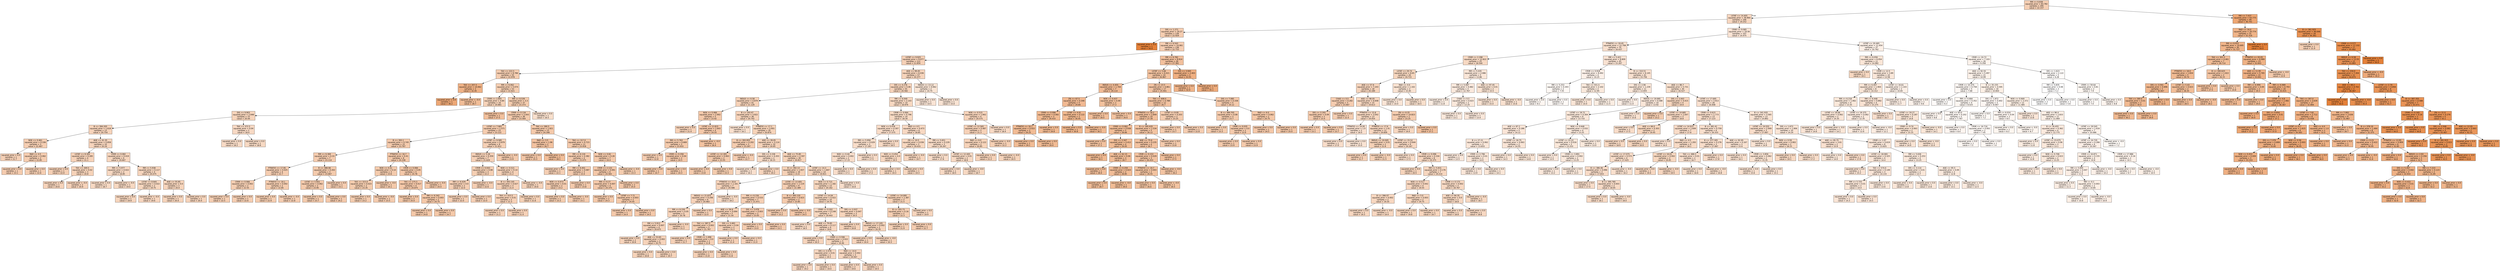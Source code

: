 digraph Tree {
node [shape=box, style="filled", color="black", fontname="helvetica"] ;
edge [fontname="helvetica"] ;
0 [label="RM <= 6.838\nsquared_error = 83.782\nsamples = 295\nvalue = 22.157", fillcolor="#f5cfb4"] ;
1 [label="LSTAT <= 14.405\nsquared_error = 36.964\nsamples = 246\nvalue = 19.252", fillcolor="#f7d7c0"] ;
0 -> 1 [labeldistance=2.5, labelangle=45, headlabel="True"] ;
2 [label="DIS <= 1.271\nsquared_error = 19.27\nsamples = 139\nvalue = 22.929", fillcolor="#f5cdb0"] ;
1 -> 2 ;
3 [label="squared_error = 0.0\nsamples = 1\nvalue = 50.0", fillcolor="#e58139"] ;
2 -> 3 ;
4 [label="RM <= 6.543\nsquared_error = 14.061\nsamples = 138\nvalue = 22.733", fillcolor="#f5cdb1"] ;
2 -> 4 ;
5 [label="LSTAT <= 9.925\nsquared_error = 9.077\nsamples = 112\nvalue = 21.654", fillcolor="#f5d0b6"] ;
4 -> 5 ;
6 [label="TAX <= 222.5\nsquared_error = 8.786\nsamples = 55\nvalue = 22.978", fillcolor="#f5cdb0"] ;
5 -> 6 ;
7 [label="TAX <= 207.5\nsquared_error = 14.062\nsamples = 2\nvalue = 32.45", fillcolor="#efb286"] ;
6 -> 7 ;
8 [label="squared_error = 0.0\nsamples = 1\nvalue = 36.2", fillcolor="#eda876"] ;
7 -> 8 ;
9 [label="squared_error = -0.0\nsamples = 1\nvalue = 28.7", fillcolor="#f1bd97"] ;
7 -> 9 ;
10 [label="RM <= 6.062\nsquared_error = 5.074\nsamples = 53\nvalue = 22.621", fillcolor="#f5ceb1"] ;
6 -> 10 ;
11 [label="CRIM <= 2.805\nsquared_error = 4.84\nsamples = 16\nvalue = 20.881", fillcolor="#f6d3b9"] ;
10 -> 11 ;
12 [label="DIS <= 9.903\nsquared_error = 2.048\nsamples = 15\nvalue = 20.44", fillcolor="#f6d4bb"] ;
11 -> 12 ;
13 [label="B <= 394.205\nsquared_error = 1.618\nsamples = 13\nvalue = 20.754", fillcolor="#f6d3ba"] ;
12 -> 13 ;
14 [label="NOX <= 0.461\nsquared_error = 0.336\nsamples = 3\nvalue = 22.467", fillcolor="#f5ceb2"] ;
13 -> 14 ;
15 [label="squared_error = 0.0\nsamples = 1\nvalue = 21.7", fillcolor="#f5d0b6"] ;
14 -> 15 ;
16 [label="RAD <= 4.5\nsquared_error = 0.062\nsamples = 2\nvalue = 22.85", fillcolor="#f5cdb0"] ;
14 -> 16 ;
17 [label="squared_error = 0.0\nsamples = 1\nvalue = 23.1", fillcolor="#f5ccaf"] ;
16 -> 17 ;
18 [label="squared_error = 0.0\nsamples = 1\nvalue = 22.6", fillcolor="#f5ceb2"] ;
16 -> 18 ;
19 [label="AGE <= 41.35\nsquared_error = 0.858\nsamples = 10\nvalue = 20.24", fillcolor="#f6d4bc"] ;
13 -> 19 ;
20 [label="LSTAT <= 8.305\nsquared_error = 0.285\nsamples = 4\nvalue = 21.1", fillcolor="#f6d2b8"] ;
19 -> 20 ;
21 [label="squared_error = 0.0\nsamples = 1\nvalue = 22.0", fillcolor="#f5cfb4"] ;
20 -> 21 ;
22 [label="TAX <= 269.5\nsquared_error = 0.02\nsamples = 3\nvalue = 20.8", fillcolor="#f6d3b9"] ;
20 -> 22 ;
23 [label="squared_error = 0.0\nsamples = 1\nvalue = 20.6", fillcolor="#f6d3ba"] ;
22 -> 23 ;
24 [label="squared_error = -0.0\nsamples = 2\nvalue = 20.9", fillcolor="#f6d2b9"] ;
22 -> 24 ;
25 [label="CRIM <= 0.082\nsquared_error = 0.419\nsamples = 6\nvalue = 19.667", fillcolor="#f7d6be"] ;
19 -> 25 ;
26 [label="RM <= 5.977\nsquared_error = 0.022\nsamples = 2\nvalue = 18.85", fillcolor="#f7d8c2"] ;
25 -> 26 ;
27 [label="squared_error = 0.0\nsamples = 1\nvalue = 18.7", fillcolor="#f7d9c3"] ;
26 -> 27 ;
28 [label="squared_error = -0.0\nsamples = 1\nvalue = 19.0", fillcolor="#f7d8c1"] ;
26 -> 28 ;
29 [label="RM <= 5.938\nsquared_error = 0.117\nsamples = 4\nvalue = 20.075", fillcolor="#f6d5bd"] ;
25 -> 29 ;
30 [label="LSTAT <= 8.845\nsquared_error = 0.022\nsamples = 2\nvalue = 19.75", fillcolor="#f6d6be"] ;
29 -> 30 ;
31 [label="squared_error = 0.0\nsamples = 1\nvalue = 19.9", fillcolor="#f6d5bd"] ;
30 -> 31 ;
32 [label="squared_error = -0.0\nsamples = 1\nvalue = 19.6", fillcolor="#f7d6bf"] ;
30 -> 32 ;
33 [label="AGE <= 55.85\nsquared_error = 0.0\nsamples = 2\nvalue = 20.4", fillcolor="#f6d4bb"] ;
29 -> 33 ;
34 [label="squared_error = 0.0\nsamples = 1\nvalue = 20.4", fillcolor="#f6d4bb"] ;
33 -> 34 ;
35 [label="squared_error = 0.0\nsamples = 1\nvalue = 20.4", fillcolor="#f6d4bb"] ;
33 -> 35 ;
36 [label="TAX <= 372.5\nsquared_error = 0.04\nsamples = 2\nvalue = 18.4", fillcolor="#f7d9c4"] ;
12 -> 36 ;
37 [label="squared_error = 0.0\nsamples = 1\nvalue = 18.2", fillcolor="#f7dac5"] ;
36 -> 37 ;
38 [label="squared_error = 0.0\nsamples = 1\nvalue = 18.6", fillcolor="#f7d9c3"] ;
36 -> 38 ;
39 [label="squared_error = 0.0\nsamples = 1\nvalue = 27.5", fillcolor="#f2c09c"] ;
11 -> 39 ;
40 [label="RM <= 6.539\nsquared_error = 3.3\nsamples = 37\nvalue = 23.373", fillcolor="#f4ccae"] ;
10 -> 40 ;
41 [label="CRIM <= 0.134\nsquared_error = 2.043\nsamples = 36\nvalue = 23.564", fillcolor="#f4cbad"] ;
40 -> 41 ;
42 [label="LSTAT <= 7.965\nsquared_error = 1.571\nsamples = 23\nvalue = 23.122", fillcolor="#f5ccaf"] ;
41 -> 42 ;
43 [label="B <= 393.1\nsquared_error = 0.745\nsamples = 15\nvalue = 23.767", fillcolor="#f4caac"] ;
42 -> 43 ;
44 [label="RM <= 6.369\nsquared_error = 0.33\nsamples = 7\nvalue = 23.114", fillcolor="#f5ccaf"] ;
43 -> 44 ;
45 [label="PTRATIO <= 17.95\nsquared_error = 0.025\nsamples = 4\nvalue = 22.7", fillcolor="#f5cdb1"] ;
44 -> 45 ;
46 [label="CRIM <= 0.066\nsquared_error = 0.002\nsamples = 2\nvalue = 22.55", fillcolor="#f5ceb2"] ;
45 -> 46 ;
47 [label="squared_error = 0.0\nsamples = 1\nvalue = 22.5", fillcolor="#f5ceb2"] ;
46 -> 47 ;
48 [label="squared_error = 0.0\nsamples = 1\nvalue = 22.6", fillcolor="#f5ceb2"] ;
46 -> 48 ;
49 [label="PTRATIO <= 19.1\nsquared_error = 0.002\nsamples = 2\nvalue = 22.85", fillcolor="#f5cdb0"] ;
45 -> 49 ;
50 [label="squared_error = 0.0\nsamples = 1\nvalue = 22.9", fillcolor="#f5cdb0"] ;
49 -> 50 ;
51 [label="squared_error = -0.0\nsamples = 1\nvalue = 22.8", fillcolor="#f5cdb1"] ;
49 -> 51 ;
52 [label="B <= 388.08\nsquared_error = 0.202\nsamples = 3\nvalue = 23.667", fillcolor="#f4cbad"] ;
44 -> 52 ;
53 [label="LSTAT <= 5.955\nsquared_error = 0.062\nsamples = 2\nvalue = 23.95", fillcolor="#f4caac"] ;
52 -> 53 ;
54 [label="squared_error = 0.0\nsamples = 1\nvalue = 23.7", fillcolor="#f4cbad"] ;
53 -> 54 ;
55 [label="squared_error = 0.0\nsamples = 1\nvalue = 24.2", fillcolor="#f4c9ab"] ;
53 -> 55 ;
56 [label="squared_error = 0.0\nsamples = 1\nvalue = 23.1", fillcolor="#f5ccaf"] ;
52 -> 56 ;
57 [label="PTRATIO <= 16.7\nsquared_error = 0.41\nsamples = 8\nvalue = 24.338", fillcolor="#f4c9aa"] ;
43 -> 57 ;
58 [label="NOX <= 0.41\nsquared_error = 0.14\nsamples = 3\nvalue = 23.6", fillcolor="#f4cbad"] ;
57 -> 58 ;
59 [label="TAX <= 315.0\nsquared_error = 0.023\nsamples = 2\nvalue = 23.35", fillcolor="#f4ccae"] ;
58 -> 59 ;
60 [label="squared_error = 0.0\nsamples = 1\nvalue = 23.2", fillcolor="#f4ccaf"] ;
59 -> 60 ;
61 [label="squared_error = -0.0\nsamples = 1\nvalue = 23.5", fillcolor="#f4cbae"] ;
59 -> 61 ;
62 [label="squared_error = -0.0\nsamples = 1\nvalue = 24.1", fillcolor="#f4caab"] ;
58 -> 62 ;
63 [label="CRIM <= 0.084\nsquared_error = 0.05\nsamples = 5\nvalue = 24.78", fillcolor="#f4c8a8"] ;
57 -> 63 ;
64 [label="TAX <= 275.5\nsquared_error = 0.017\nsamples = 4\nvalue = 24.875", fillcolor="#f4c7a8"] ;
63 -> 64 ;
65 [label="squared_error = 0.0\nsamples = 2\nvalue = 25.0", fillcolor="#f3c7a7"] ;
64 -> 65 ;
66 [label="RM <= 6.342\nsquared_error = 0.003\nsamples = 2\nvalue = 24.75", fillcolor="#f4c8a8"] ;
64 -> 66 ;
67 [label="squared_error = 0.0\nsamples = 1\nvalue = 24.8", fillcolor="#f4c8a8"] ;
66 -> 67 ;
68 [label="squared_error = 0.0\nsamples = 1\nvalue = 24.7", fillcolor="#f4c8a8"] ;
66 -> 68 ;
69 [label="squared_error = -0.0\nsamples = 1\nvalue = 24.4", fillcolor="#f4c9aa"] ;
63 -> 69 ;
70 [label="LSTAT <= 9.585\nsquared_error = 0.879\nsamples = 8\nvalue = 21.912", fillcolor="#f5d0b5"] ;
42 -> 70 ;
71 [label="INDUS <= 5.16\nsquared_error = 0.359\nsamples = 7\nvalue = 21.629", fillcolor="#f5d0b6"] ;
70 -> 71 ;
72 [label="CRIM <= 0.043\nsquared_error = 0.08\nsamples = 3\nvalue = 22.2", fillcolor="#f5cfb3"] ;
71 -> 72 ;
73 [label="RM <= 6.429\nsquared_error = 0.0\nsamples = 2\nvalue = 22.0", fillcolor="#f5cfb4"] ;
72 -> 73 ;
74 [label="squared_error = 0.0\nsamples = 1\nvalue = 22.0", fillcolor="#f5cfb4"] ;
73 -> 74 ;
75 [label="squared_error = 0.0\nsamples = 1\nvalue = 22.0", fillcolor="#f5cfb4"] ;
73 -> 75 ;
76 [label="squared_error = -0.0\nsamples = 1\nvalue = 22.6", fillcolor="#f5ceb2"] ;
72 -> 76 ;
77 [label="NOX <= 0.521\nsquared_error = 0.14\nsamples = 4\nvalue = 21.2", fillcolor="#f6d2b8"] ;
71 -> 77 ;
78 [label="B <= 393.145\nsquared_error = 0.027\nsamples = 3\nvalue = 21.4", fillcolor="#f6d1b7"] ;
77 -> 78 ;
79 [label="TAX <= 315.5\nsquared_error = 0.01\nsamples = 2\nvalue = 21.3", fillcolor="#f6d1b7"] ;
78 -> 79 ;
80 [label="squared_error = 0.0\nsamples = 1\nvalue = 21.2", fillcolor="#f6d2b8"] ;
79 -> 80 ;
81 [label="squared_error = 0.0\nsamples = 1\nvalue = 21.4", fillcolor="#f6d1b7"] ;
79 -> 81 ;
82 [label="squared_error = 0.0\nsamples = 1\nvalue = 21.6", fillcolor="#f5d1b6"] ;
78 -> 82 ;
83 [label="squared_error = -0.0\nsamples = 1\nvalue = 20.6", fillcolor="#f6d3ba"] ;
77 -> 83 ;
84 [label="squared_error = -0.0\nsamples = 1\nvalue = 23.9", fillcolor="#f4caac"] ;
70 -> 84 ;
85 [label="TAX <= 280.5\nsquared_error = 1.921\nsamples = 13\nvalue = 24.346", fillcolor="#f4c9aa"] ;
41 -> 85 ;
86 [label="RAD <= 3.5\nsquared_error = 1.96\nsamples = 2\nvalue = 26.7", fillcolor="#f2c2a0"] ;
85 -> 86 ;
87 [label="squared_error = 0.0\nsamples = 1\nvalue = 25.3", fillcolor="#f3c6a6"] ;
86 -> 87 ;
88 [label="squared_error = 0.0\nsamples = 1\nvalue = 28.1", fillcolor="#f2be99"] ;
86 -> 88 ;
89 [label="TAX <= 317.0\nsquared_error = 0.723\nsamples = 11\nvalue = 23.918", fillcolor="#f4caac"] ;
85 -> 89 ;
90 [label="RM <= 6.134\nsquared_error = 0.382\nsamples = 4\nvalue = 23.075", fillcolor="#f5ccaf"] ;
89 -> 90 ;
91 [label="squared_error = 0.0\nsamples = 1\nvalue = 22.1", fillcolor="#f5cfb4"] ;
90 -> 91 ;
92 [label="RM <= 6.401\nsquared_error = 0.087\nsamples = 3\nvalue = 23.4", fillcolor="#f4cbae"] ;
90 -> 92 ;
93 [label="NOX <= 0.473\nsquared_error = 0.01\nsamples = 2\nvalue = 23.2", fillcolor="#f4ccaf"] ;
92 -> 93 ;
94 [label="squared_error = 0.0\nsamples = 1\nvalue = 23.3", fillcolor="#f4ccae"] ;
93 -> 94 ;
95 [label="squared_error = -0.0\nsamples = 1\nvalue = 23.1", fillcolor="#f5ccaf"] ;
93 -> 95 ;
96 [label="squared_error = 0.0\nsamples = 1\nvalue = 23.8", fillcolor="#f4caac"] ;
92 -> 96 ;
97 [label="NOX <= 0.82\nsquared_error = 0.28\nsamples = 7\nvalue = 24.4", fillcolor="#f4c9aa"] ;
89 -> 97 ;
98 [label="CRIM <= 2.133\nsquared_error = 0.091\nsamples = 6\nvalue = 24.583", fillcolor="#f4c8a9"] ;
97 -> 98 ;
99 [label="RM <= 6.27\nsquared_error = 0.007\nsamples = 4\nvalue = 24.375", fillcolor="#f4c9aa"] ;
98 -> 99 ;
100 [label="squared_error = 0.0\nsamples = 2\nvalue = 24.3", fillcolor="#f4c9aa"] ;
99 -> 100 ;
101 [label="LSTAT <= 7.71\nsquared_error = 0.003\nsamples = 2\nvalue = 24.45", fillcolor="#f4c9a9"] ;
99 -> 101 ;
102 [label="squared_error = 0.0\nsamples = 1\nvalue = 24.4", fillcolor="#f4c9aa"] ;
101 -> 102 ;
103 [label="squared_error = 0.0\nsamples = 1\nvalue = 24.5", fillcolor="#f4c8a9"] ;
101 -> 103 ;
104 [label="squared_error = 0.0\nsamples = 2\nvalue = 25.0", fillcolor="#f3c7a7"] ;
98 -> 104 ;
105 [label="squared_error = -0.0\nsamples = 1\nvalue = 23.3", fillcolor="#f4ccae"] ;
97 -> 105 ;
106 [label="squared_error = 0.0\nsamples = 1\nvalue = 16.5", fillcolor="#f8dfcc"] ;
40 -> 106 ;
107 [label="AGE <= 99.45\nsquared_error = 6.036\nsamples = 57\nvalue = 20.377", fillcolor="#f6d4bb"] ;
5 -> 107 ;
108 [label="DIS <= 4.276\nsquared_error = 5.06\nsamples = 55\nvalue = 20.582", fillcolor="#f6d3ba"] ;
107 -> 108 ;
109 [label="INDUS <= 6.58\nsquared_error = 4.879\nsamples = 41\nvalue = 21.129", fillcolor="#f6d2b8"] ;
108 -> 109 ;
110 [label="NOX <= 0.466\nsquared_error = 2.902\nsamples = 5\nvalue = 23.92", fillcolor="#f4caac"] ;
109 -> 110 ;
111 [label="squared_error = 0.0\nsamples = 1\nvalue = 21.4", fillcolor="#f6d1b7"] ;
110 -> 111 ;
112 [label="LSTAT <= 12.815\nsquared_error = 1.643\nsamples = 4\nvalue = 24.55", fillcolor="#f4c8a9"] ;
110 -> 112 ;
113 [label="RM <= 5.763\nsquared_error = 0.669\nsamples = 3\nvalue = 23.933", fillcolor="#f4caac"] ;
112 -> 113 ;
114 [label="squared_error = 0.0\nsamples = 1\nvalue = 22.8", fillcolor="#f5cdb1"] ;
113 -> 114 ;
115 [label="CRIM <= 0.356\nsquared_error = 0.04\nsamples = 2\nvalue = 24.5", fillcolor="#f4c8a9"] ;
113 -> 115 ;
116 [label="squared_error = 0.0\nsamples = 1\nvalue = 24.7", fillcolor="#f4c8a8"] ;
115 -> 116 ;
117 [label="squared_error = 0.0\nsamples = 1\nvalue = 24.3", fillcolor="#f4c9aa"] ;
115 -> 117 ;
118 [label="squared_error = -0.0\nsamples = 1\nvalue = 26.4", fillcolor="#f3c3a1"] ;
112 -> 118 ;
119 [label="B <= 193.47\nsquared_error = 3.922\nsamples = 36\nvalue = 20.742", fillcolor="#f6d3ba"] ;
109 -> 119 ;
120 [label="squared_error = 0.0\nsamples = 1\nvalue = 16.1", fillcolor="#f9e0ce"] ;
119 -> 120 ;
121 [label="PTRATIO <= 17.1\nsquared_error = 3.401\nsamples = 35\nvalue = 20.874", fillcolor="#f6d3b9"] ;
119 -> 121 ;
122 [label="B <= 393.955\nsquared_error = 0.202\nsamples = 3\nvalue = 23.267", fillcolor="#f4ccaf"] ;
121 -> 122 ;
123 [label="LSTAT <= 12.305\nsquared_error = 0.063\nsamples = 2\nvalue = 23.55", fillcolor="#f4cbad"] ;
122 -> 123 ;
124 [label="squared_error = 0.0\nsamples = 1\nvalue = 23.8", fillcolor="#f4caac"] ;
123 -> 124 ;
125 [label="squared_error = 0.0\nsamples = 1\nvalue = 23.3", fillcolor="#f4ccae"] ;
123 -> 125 ;
126 [label="squared_error = -0.0\nsamples = 1\nvalue = 22.7", fillcolor="#f5cdb1"] ;
122 -> 126 ;
127 [label="AGE <= 39.05\nsquared_error = 3.114\nsamples = 32\nvalue = 20.65", fillcolor="#f6d3ba"] ;
121 -> 127 ;
128 [label="DIS <= 3.158\nsquared_error = 4.203\nsamples = 2\nvalue = 18.15", fillcolor="#f7dac5"] ;
127 -> 128 ;
129 [label="squared_error = 0.0\nsamples = 1\nvalue = 16.1", fillcolor="#f9e0ce"] ;
128 -> 129 ;
130 [label="squared_error = 0.0\nsamples = 1\nvalue = 20.2", fillcolor="#f6d4bc"] ;
128 -> 130 ;
131 [label="AGE <= 75.85\nsquared_error = 2.597\nsamples = 30\nvalue = 20.817", fillcolor="#f6d3b9"] ;
127 -> 131 ;
132 [label="B <= 392.13\nsquared_error = 1.937\nsamples = 16\nvalue = 21.6", fillcolor="#f5d1b6"] ;
131 -> 132 ;
133 [label="PTRATIO <= 20.6\nsquared_error = 1.161\nsamples = 7\nvalue = 20.586", fillcolor="#f6d3ba"] ;
132 -> 133 ;
134 [label="INDUS <= 21.875\nsquared_error = 0.248\nsamples = 6\nvalue = 20.983", fillcolor="#f6d2b9"] ;
133 -> 134 ;
135 [label="RM <= 6.226\nsquared_error = 0.05\nsamples = 5\nvalue = 20.78", fillcolor="#f6d3ba"] ;
134 -> 135 ;
136 [label="RM <= 5.913\nsquared_error = 0.007\nsamples = 4\nvalue = 20.675", fillcolor="#f6d3ba"] ;
135 -> 136 ;
137 [label="squared_error = 0.0\nsamples = 2\nvalue = 20.6", fillcolor="#f6d3ba"] ;
136 -> 137 ;
138 [label="AGE <= 53.65\nsquared_error = 0.002\nsamples = 2\nvalue = 20.75", fillcolor="#f6d3ba"] ;
136 -> 138 ;
139 [label="squared_error = 0.0\nsamples = 1\nvalue = 20.8", fillcolor="#f6d3b9"] ;
138 -> 139 ;
140 [label="squared_error = 0.0\nsamples = 1\nvalue = 20.7", fillcolor="#f6d3ba"] ;
138 -> 140 ;
141 [label="squared_error = -0.0\nsamples = 1\nvalue = 21.2", fillcolor="#f6d2b8"] ;
135 -> 141 ;
142 [label="squared_error = 0.0\nsamples = 1\nvalue = 22.0", fillcolor="#f5cfb4"] ;
134 -> 142 ;
143 [label="squared_error = -0.0\nsamples = 1\nvalue = 18.2", fillcolor="#f7dac5"] ;
133 -> 143 ;
144 [label="LSTAT <= 13.405\nsquared_error = 1.119\nsamples = 9\nvalue = 22.389", fillcolor="#f5ceb2"] ;
132 -> 144 ;
145 [label="RM <= 6.226\nsquared_error = 0.533\nsamples = 7\nvalue = 21.971", fillcolor="#f5cfb4"] ;
144 -> 145 ;
146 [label="AGE <= 56.6\nsquared_error = 0.094\nsamples = 5\nvalue = 21.54", fillcolor="#f5d1b6"] ;
145 -> 146 ;
147 [label="TAX <= 387.5\nsquared_error = 0.002\nsamples = 3\nvalue = 21.767", fillcolor="#f5d0b5"] ;
146 -> 147 ;
148 [label="squared_error = 0.0\nsamples = 1\nvalue = 21.7", fillcolor="#f5d0b6"] ;
147 -> 148 ;
149 [label="CRIM <= 1.496\nsquared_error = 0.0\nsamples = 2\nvalue = 21.8", fillcolor="#f5d0b5"] ;
147 -> 149 ;
150 [label="squared_error = 0.0\nsamples = 1\nvalue = 21.8", fillcolor="#f5d0b5"] ;
149 -> 150 ;
151 [label="squared_error = 0.0\nsamples = 1\nvalue = 21.8", fillcolor="#f5d0b5"] ;
149 -> 151 ;
152 [label="DIS <= 3.483\nsquared_error = 0.04\nsamples = 2\nvalue = 21.2", fillcolor="#f6d2b8"] ;
146 -> 152 ;
153 [label="squared_error = 0.0\nsamples = 1\nvalue = 21.4", fillcolor="#f6d1b7"] ;
152 -> 153 ;
154 [label="squared_error = 0.0\nsamples = 1\nvalue = 21.0", fillcolor="#f6d2b9"] ;
152 -> 154 ;
155 [label="DIS <= 3.478\nsquared_error = 0.003\nsamples = 2\nvalue = 23.05", fillcolor="#f5ccb0"] ;
145 -> 155 ;
156 [label="squared_error = 0.0\nsamples = 1\nvalue = 23.0", fillcolor="#f5cdb0"] ;
155 -> 156 ;
157 [label="squared_error = 0.0\nsamples = 1\nvalue = 23.1", fillcolor="#f5ccaf"] ;
155 -> 157 ;
158 [label="B <= 395.135\nsquared_error = 0.423\nsamples = 2\nvalue = 23.85", fillcolor="#f4caac"] ;
144 -> 158 ;
159 [label="squared_error = 0.0\nsamples = 1\nvalue = 23.2", fillcolor="#f4ccaf"] ;
158 -> 159 ;
160 [label="squared_error = -0.0\nsamples = 1\nvalue = 24.5", fillcolor="#f4c8a9"] ;
158 -> 160 ;
161 [label="LSTAT <= 14.3\nsquared_error = 1.847\nsamples = 14\nvalue = 19.921", fillcolor="#f6d5bd"] ;
131 -> 161 ;
162 [label="NOX <= 0.715\nsquared_error = 1.182\nsamples = 13\nvalue = 20.162", fillcolor="#f6d5bc"] ;
161 -> 162 ;
163 [label="LSTAT <= 14.04\nsquared_error = 0.422\nsamples = 10\nvalue = 19.76", fillcolor="#f6d6be"] ;
162 -> 163 ;
164 [label="CRIM <= 0.202\nsquared_error = 0.248\nsamples = 7\nvalue = 19.443", fillcolor="#f7d7bf"] ;
163 -> 164 ;
165 [label="squared_error = 0.0\nsamples = 1\nvalue = 18.5", fillcolor="#f7d9c4"] ;
164 -> 165 ;
166 [label="AGE <= 79.85\nsquared_error = 0.117\nsamples = 6\nvalue = 19.6", fillcolor="#f7d6bf"] ;
164 -> 166 ;
167 [label="squared_error = 0.0\nsamples = 1\nvalue = 20.3", fillcolor="#f6d4bc"] ;
166 -> 167 ;
168 [label="CRIM <= 0.596\nsquared_error = 0.022\nsamples = 5\nvalue = 19.46", fillcolor="#f7d7bf"] ;
166 -> 168 ;
169 [label="DIS <= 2.476\nsquared_error = 0.01\nsamples = 2\nvalue = 19.3", fillcolor="#f7d7c0"] ;
168 -> 169 ;
170 [label="squared_error = 0.0\nsamples = 1\nvalue = 19.2", fillcolor="#f7d7c1"] ;
169 -> 170 ;
171 [label="squared_error = 0.0\nsamples = 1\nvalue = 19.4", fillcolor="#f7d7c0"] ;
169 -> 171 ;
172 [label="RAD <= 14.0\nsquared_error = 0.002\nsamples = 3\nvalue = 19.567", fillcolor="#f7d6bf"] ;
168 -> 172 ;
173 [label="squared_error = 0.0\nsamples = 2\nvalue = 19.6", fillcolor="#f7d6bf"] ;
172 -> 173 ;
174 [label="squared_error = 0.0\nsamples = 1\nvalue = 19.5", fillcolor="#f7d6bf"] ;
172 -> 174 ;
175 [label="DIS <= 2.037\nsquared_error = 0.047\nsamples = 3\nvalue = 20.5", fillcolor="#f6d4bb"] ;
163 -> 175 ;
176 [label="squared_error = 0.0\nsamples = 1\nvalue = 20.8", fillcolor="#f6d3b9"] ;
175 -> 176 ;
177 [label="INDUS <= 17.105\nsquared_error = 0.002\nsamples = 2\nvalue = 20.35", fillcolor="#f6d4bb"] ;
175 -> 177 ;
178 [label="squared_error = 0.0\nsamples = 1\nvalue = 20.4", fillcolor="#f6d4bb"] ;
177 -> 178 ;
179 [label="squared_error = -0.0\nsamples = 1\nvalue = 20.3", fillcolor="#f6d4bc"] ;
177 -> 179 ;
180 [label="LSTAT <= 14.095\nsquared_error = 1.387\nsamples = 3\nvalue = 21.5", fillcolor="#f5d1b6"] ;
162 -> 180 ;
181 [label="B <= 355.73\nsquared_error = 0.16\nsamples = 2\nvalue = 22.3", fillcolor="#f5cfb3"] ;
180 -> 181 ;
182 [label="squared_error = 0.0\nsamples = 1\nvalue = 21.9", fillcolor="#f5d0b5"] ;
181 -> 182 ;
183 [label="squared_error = 0.0\nsamples = 1\nvalue = 22.7", fillcolor="#f5cdb1"] ;
181 -> 183 ;
184 [label="squared_error = 0.0\nsamples = 1\nvalue = 19.9", fillcolor="#f6d5bd"] ;
180 -> 184 ;
185 [label="squared_error = 0.0\nsamples = 1\nvalue = 16.8", fillcolor="#f8decb"] ;
161 -> 185 ;
186 [label="RM <= 6.049\nsquared_error = 2.143\nsamples = 14\nvalue = 18.979", fillcolor="#f7d8c1"] ;
108 -> 186 ;
187 [label="CRIM <= 0.064\nsquared_error = 0.796\nsamples = 10\nvalue = 18.34", fillcolor="#f7dac4"] ;
186 -> 187 ;
188 [label="NOX <= 0.478\nsquared_error = 0.307\nsamples = 4\nvalue = 17.575", fillcolor="#f8dcc8"] ;
187 -> 188 ;
189 [label="RM <= 5.956\nsquared_error = 0.029\nsamples = 3\nvalue = 17.267", fillcolor="#f8ddc9"] ;
188 -> 189 ;
190 [label="NOX <= 0.44\nsquared_error = 0.002\nsamples = 2\nvalue = 17.15", fillcolor="#f8ddca"] ;
189 -> 190 ;
191 [label="squared_error = 0.0\nsamples = 1\nvalue = 17.1", fillcolor="#f8ddca"] ;
190 -> 191 ;
192 [label="squared_error = 0.0\nsamples = 1\nvalue = 17.2", fillcolor="#f8ddc9"] ;
190 -> 192 ;
193 [label="squared_error = 0.0\nsamples = 1\nvalue = 17.5", fillcolor="#f8dcc8"] ;
189 -> 193 ;
194 [label="squared_error = 0.0\nsamples = 1\nvalue = 18.5", fillcolor="#f7d9c4"] ;
188 -> 194 ;
195 [label="RAD <= 4.5\nsquared_error = 0.473\nsamples = 6\nvalue = 18.85", fillcolor="#f7d8c2"] ;
187 -> 195 ;
196 [label="ZN <= 10.5\nsquared_error = 0.036\nsamples = 3\nvalue = 19.433", fillcolor="#f7d7bf"] ;
195 -> 196 ;
197 [label="NOX <= 0.454\nsquared_error = 0.0\nsamples = 2\nvalue = 19.3", fillcolor="#f7d7c0"] ;
196 -> 197 ;
198 [label="squared_error = 0.0\nsamples = 1\nvalue = 19.3", fillcolor="#f7d7c0"] ;
197 -> 198 ;
199 [label="squared_error = 0.0\nsamples = 1\nvalue = 19.3", fillcolor="#f7d7c0"] ;
197 -> 199 ;
200 [label="squared_error = -0.0\nsamples = 1\nvalue = 19.7", fillcolor="#f7d6be"] ;
196 -> 200 ;
201 [label="RM <= 5.651\nsquared_error = 0.229\nsamples = 3\nvalue = 18.267", fillcolor="#f7dac5"] ;
195 -> 201 ;
202 [label="squared_error = 0.0\nsamples = 1\nvalue = 17.6", fillcolor="#f8dcc8"] ;
201 -> 202 ;
203 [label="LSTAT <= 12.445\nsquared_error = 0.01\nsamples = 2\nvalue = 18.6", fillcolor="#f7d9c3"] ;
201 -> 203 ;
204 [label="squared_error = 0.0\nsamples = 1\nvalue = 18.5", fillcolor="#f7d9c4"] ;
203 -> 204 ;
205 [label="squared_error = -0.0\nsamples = 1\nvalue = 18.7", fillcolor="#f7d9c3"] ;
203 -> 205 ;
206 [label="NOX <= 0.515\nsquared_error = 1.942\nsamples = 4\nvalue = 20.575", fillcolor="#f6d3ba"] ;
186 -> 206 ;
207 [label="LSTAT <= 12.565\nsquared_error = 0.487\nsamples = 3\nvalue = 21.3", fillcolor="#f6d1b7"] ;
206 -> 207 ;
208 [label="RAD <= 6.0\nsquared_error = 0.122\nsamples = 2\nvalue = 20.85", fillcolor="#f6d3b9"] ;
207 -> 208 ;
209 [label="squared_error = 0.0\nsamples = 1\nvalue = 21.2", fillcolor="#f6d2b8"] ;
208 -> 209 ;
210 [label="squared_error = -0.0\nsamples = 1\nvalue = 20.5", fillcolor="#f6d4bb"] ;
208 -> 210 ;
211 [label="squared_error = -0.0\nsamples = 1\nvalue = 22.2", fillcolor="#f5cfb3"] ;
207 -> 211 ;
212 [label="squared_error = 0.0\nsamples = 1\nvalue = 18.4", fillcolor="#f7d9c4"] ;
206 -> 212 ;
213 [label="INDUS <= 13.12\nsquared_error = 0.062\nsamples = 2\nvalue = 14.75", fillcolor="#f9e4d4"] ;
107 -> 213 ;
214 [label="squared_error = 0.0\nsamples = 1\nvalue = 14.5", fillcolor="#fae4d5"] ;
213 -> 214 ;
215 [label="squared_error = 0.0\nsamples = 1\nvalue = 15.0", fillcolor="#f9e3d3"] ;
213 -> 215 ;
216 [label="RM <= 6.782\nsquared_error = 8.914\nsamples = 26\nvalue = 27.381", fillcolor="#f2c09d"] ;
4 -> 216 ;
217 [label="LSTAT <= 5.66\nsquared_error = 6.021\nsamples = 24\nvalue = 26.867", fillcolor="#f2c29f"] ;
216 -> 217 ;
218 [label="INDUS <= 4.455\nsquared_error = 1.704\nsamples = 7\nvalue = 29.114", fillcolor="#f1bb95"] ;
217 -> 218 ;
219 [label="ZN <= 67.5\nsquared_error = 0.346\nsamples = 5\nvalue = 29.84", fillcolor="#f1b992"] ;
218 -> 219 ;
220 [label="CRIM <= 0.096\nsquared_error = 0.082\nsamples = 3\nvalue = 29.433", fillcolor="#f1bb93"] ;
219 -> 220 ;
221 [label="PTRATIO <= 16.1\nsquared_error = 0.022\nsamples = 2\nvalue = 29.25", fillcolor="#f1bb94"] ;
220 -> 221 ;
222 [label="squared_error = 0.0\nsamples = 1\nvalue = 29.1", fillcolor="#f1bc95"] ;
221 -> 222 ;
223 [label="squared_error = 0.0\nsamples = 1\nvalue = 29.4", fillcolor="#f1bb94"] ;
221 -> 223 ;
224 [label="squared_error = 0.0\nsamples = 1\nvalue = 29.8", fillcolor="#f1ba92"] ;
220 -> 224 ;
225 [label="LSTAT <= 4.41\nsquared_error = 0.122\nsamples = 2\nvalue = 30.45", fillcolor="#f0b88f"] ;
219 -> 225 ;
226 [label="squared_error = 0.0\nsamples = 1\nvalue = 30.8", fillcolor="#f0b78d"] ;
225 -> 226 ;
227 [label="squared_error = -0.0\nsamples = 1\nvalue = 30.1", fillcolor="#f0b991"] ;
225 -> 227 ;
228 [label="NOX <= 0.437\nsquared_error = 0.49\nsamples = 2\nvalue = 27.3", fillcolor="#f2c19d"] ;
218 -> 228 ;
229 [label="squared_error = 0.0\nsamples = 1\nvalue = 28.0", fillcolor="#f2bf9a"] ;
228 -> 229 ;
230 [label="squared_error = 0.0\nsamples = 1\nvalue = 26.6", fillcolor="#f3c3a0"] ;
228 -> 230 ;
231 [label="ZN <= 23.5\nsquared_error = 4.861\nsamples = 17\nvalue = 25.941", fillcolor="#f3c4a3"] ;
217 -> 231 ;
232 [label="TAX <= 408.0\nsquared_error = 4.788\nsamples = 12\nvalue = 26.7", fillcolor="#f2c2a0"] ;
231 -> 232 ;
233 [label="PTRATIO <= 18.2\nsquared_error = 2.849\nsamples = 10\nvalue = 27.39", fillcolor="#f2c09c"] ;
232 -> 233 ;
234 [label="CRIM <= 0.062\nsquared_error = 0.938\nsamples = 5\nvalue = 28.66", fillcolor="#f1bd97"] ;
233 -> 234 ;
235 [label="squared_error = 0.0\nsamples = 1\nvalue = 27.1", fillcolor="#f2c19e"] ;
234 -> 235 ;
236 [label="DIS <= 3.347\nsquared_error = 0.412\nsamples = 4\nvalue = 29.05", fillcolor="#f1bc95"] ;
234 -> 236 ;
237 [label="squared_error = 0.0\nsamples = 1\nvalue = 30.1", fillcolor="#f0b991"] ;
236 -> 237 ;
238 [label="AGE <= 62.15\nsquared_error = 0.06\nsamples = 3\nvalue = 28.7", fillcolor="#f1bd97"] ;
236 -> 238 ;
239 [label="squared_error = 0.0\nsamples = 1\nvalue = 28.4", fillcolor="#f1bd98"] ;
238 -> 239 ;
240 [label="CRIM <= 0.259\nsquared_error = 0.023\nsamples = 2\nvalue = 28.85", fillcolor="#f1bc96"] ;
238 -> 240 ;
241 [label="squared_error = 0.0\nsamples = 1\nvalue = 28.7", fillcolor="#f1bd97"] ;
240 -> 241 ;
242 [label="squared_error = -0.0\nsamples = 1\nvalue = 29.0", fillcolor="#f1bc95"] ;
240 -> 242 ;
243 [label="B <= 395.635\nsquared_error = 1.534\nsamples = 5\nvalue = 26.12", fillcolor="#f3c4a2"] ;
233 -> 243 ;
244 [label="AGE <= 75.6\nsquared_error = 0.235\nsamples = 4\nvalue = 26.7", fillcolor="#f2c2a0"] ;
243 -> 244 ;
245 [label="CRIM <= 0.153\nsquared_error = 0.029\nsamples = 3\nvalue = 26.433", fillcolor="#f3c3a1"] ;
244 -> 245 ;
246 [label="PTRATIO <= 19.7\nsquared_error = 0.003\nsamples = 2\nvalue = 26.55", fillcolor="#f3c3a0"] ;
245 -> 246 ;
247 [label="squared_error = 0.0\nsamples = 1\nvalue = 26.6", fillcolor="#f3c3a0"] ;
246 -> 247 ;
248 [label="squared_error = -0.0\nsamples = 1\nvalue = 26.5", fillcolor="#f3c3a0"] ;
246 -> 248 ;
249 [label="squared_error = -0.0\nsamples = 1\nvalue = 26.2", fillcolor="#f3c4a2"] ;
245 -> 249 ;
250 [label="squared_error = 0.0\nsamples = 1\nvalue = 27.5", fillcolor="#f2c09c"] ;
244 -> 250 ;
251 [label="squared_error = 0.0\nsamples = 1\nvalue = 23.8", fillcolor="#f4caac"] ;
243 -> 251 ;
252 [label="LSTAT <= 8.95\nsquared_error = 0.203\nsamples = 2\nvalue = 23.25", fillcolor="#f4ccaf"] ;
232 -> 252 ;
253 [label="squared_error = 0.0\nsamples = 1\nvalue = 23.7", fillcolor="#f4cbad"] ;
252 -> 253 ;
254 [label="squared_error = 0.0\nsamples = 1\nvalue = 22.8", fillcolor="#f5cdb1"] ;
252 -> 254 ;
255 [label="DIS <= 7.085\nsquared_error = 0.338\nsamples = 5\nvalue = 24.12", fillcolor="#f4c9ab"] ;
231 -> 255 ;
256 [label="B <= 389.705\nsquared_error = 0.08\nsamples = 3\nvalue = 23.7", fillcolor="#f4cbad"] ;
255 -> 256 ;
257 [label="squared_error = 0.0\nsamples = 1\nvalue = 23.3", fillcolor="#f4ccae"] ;
256 -> 257 ;
258 [label="CRIM <= 0.035\nsquared_error = 0.0\nsamples = 2\nvalue = 23.9", fillcolor="#f4caac"] ;
256 -> 258 ;
259 [label="squared_error = 0.0\nsamples = 1\nvalue = 23.9", fillcolor="#f4caac"] ;
258 -> 259 ;
260 [label="squared_error = 0.0\nsamples = 1\nvalue = 23.9", fillcolor="#f4caac"] ;
258 -> 260 ;
261 [label="RAD <= 6.0\nsquared_error = 0.062\nsamples = 2\nvalue = 24.75", fillcolor="#f4c8a8"] ;
255 -> 261 ;
262 [label="squared_error = 0.0\nsamples = 1\nvalue = 24.5", fillcolor="#f4c8a9"] ;
261 -> 262 ;
263 [label="squared_error = 0.0\nsamples = 1\nvalue = 25.0", fillcolor="#f3c7a7"] ;
261 -> 263 ;
264 [label="DIS <= 3.945\nsquared_error = 2.403\nsamples = 2\nvalue = 33.55", fillcolor="#efaf81"] ;
216 -> 264 ;
265 [label="squared_error = 0.0\nsamples = 1\nvalue = 32.0", fillcolor="#efb388"] ;
264 -> 265 ;
266 [label="squared_error = 0.0\nsamples = 1\nvalue = 35.1", fillcolor="#eeab7b"] ;
264 -> 266 ;
267 [label="CRIM <= 9.085\nsquared_error = 19.56\nsamples = 107\nvalue = 14.475", fillcolor="#fae4d5"] ;
1 -> 267 ;
268 [label="PTRATIO <= 19.45\nsquared_error = 12.708\nsamples = 70\nvalue = 16.437", fillcolor="#f8dfcd"] ;
267 -> 268 ;
269 [label="CRIM <= 2.298\nsquared_error = 12.822\nsamples = 25\nvalue = 18.544", fillcolor="#f7d9c3"] ;
268 -> 269 ;
270 [label="LSTAT <= 29.74\nsquared_error = 8.65\nsamples = 20\nvalue = 19.715", fillcolor="#f6d6be"] ;
269 -> 270 ;
271 [label="AGE <= 57.9\nsquared_error = 7.243\nsamples = 18\nvalue = 20.189", fillcolor="#f6d4bc"] ;
270 -> 271 ;
272 [label="CHAS <= 0.5\nsquared_error = 0.282\nsamples = 3\nvalue = 23.067", fillcolor="#f5ccb0"] ;
271 -> 272 ;
273 [label="DIS <= 3.193\nsquared_error = 0.09\nsamples = 2\nvalue = 23.4", fillcolor="#f4cbae"] ;
272 -> 273 ;
274 [label="squared_error = 0.0\nsamples = 1\nvalue = 23.1", fillcolor="#f5ccaf"] ;
273 -> 274 ;
275 [label="squared_error = 0.0\nsamples = 1\nvalue = 23.7", fillcolor="#f4cbad"] ;
273 -> 275 ;
276 [label="squared_error = 0.0\nsamples = 1\nvalue = 22.4", fillcolor="#f5ceb2"] ;
272 -> 276 ;
277 [label="AGE <= 96.05\nsquared_error = 6.648\nsamples = 15\nvalue = 19.613", fillcolor="#f7d6bf"] ;
271 -> 277 ;
278 [label="PTRATIO <= 15.8\nsquared_error = 3.042\nsamples = 13\nvalue = 19.054", fillcolor="#f7d8c1"] ;
277 -> 278 ;
279 [label="PTRATIO <= 14.95\nsquared_error = 1.0\nsamples = 2\nvalue = 16.0", fillcolor="#f9e0cf"] ;
278 -> 279 ;
280 [label="squared_error = 0.0\nsamples = 1\nvalue = 17.0", fillcolor="#f8ddca"] ;
279 -> 280 ;
281 [label="squared_error = 0.0\nsamples = 1\nvalue = 15.0", fillcolor="#f9e3d3"] ;
279 -> 281 ;
282 [label="PTRATIO <= 17.6\nsquared_error = 1.41\nsamples = 11\nvalue = 19.609", fillcolor="#f7d6bf"] ;
278 -> 282 ;
283 [label="INDUS <= 10.045\nsquared_error = 0.01\nsamples = 2\nvalue = 21.6", fillcolor="#f5d1b6"] ;
282 -> 283 ;
284 [label="squared_error = 0.0\nsamples = 1\nvalue = 21.7", fillcolor="#f5d0b6"] ;
283 -> 284 ;
285 [label="squared_error = -0.0\nsamples = 1\nvalue = 21.5", fillcolor="#f5d1b6"] ;
283 -> 285 ;
286 [label="LSTAT <= 15.52\nsquared_error = 0.644\nsamples = 9\nvalue = 19.167", fillcolor="#f7d7c1"] ;
282 -> 286 ;
287 [label="squared_error = 0.0\nsamples = 1\nvalue = 17.5", fillcolor="#f8dcc8"] ;
286 -> 287 ;
288 [label="CRIM <= 0.096\nsquared_error = 0.334\nsamples = 8\nvalue = 19.375", fillcolor="#f7d7c0"] ;
286 -> 288 ;
289 [label="squared_error = 0.0\nsamples = 1\nvalue = 20.5", fillcolor="#f6d4bb"] ;
288 -> 289 ;
290 [label="RM <= 5.831\nsquared_error = 0.176\nsamples = 7\nvalue = 19.214", fillcolor="#f7d7c0"] ;
288 -> 290 ;
291 [label="NOX <= 0.517\nsquared_error = 0.042\nsamples = 4\nvalue = 19.55", fillcolor="#f7d6bf"] ;
290 -> 291 ;
292 [label="B <= 396.07\nsquared_error = 0.002\nsamples = 2\nvalue = 19.35", fillcolor="#f7d7c0"] ;
291 -> 292 ;
293 [label="squared_error = 0.0\nsamples = 1\nvalue = 19.3", fillcolor="#f7d7c0"] ;
292 -> 293 ;
294 [label="squared_error = -0.0\nsamples = 1\nvalue = 19.4", fillcolor="#f7d7c0"] ;
292 -> 294 ;
295 [label="RAD <= 5.0\nsquared_error = 0.003\nsamples = 2\nvalue = 19.75", fillcolor="#f6d6be"] ;
291 -> 295 ;
296 [label="squared_error = 0.0\nsamples = 1\nvalue = 19.8", fillcolor="#f6d6be"] ;
295 -> 296 ;
297 [label="squared_error = 0.0\nsamples = 1\nvalue = 19.7", fillcolor="#f7d6be"] ;
295 -> 297 ;
298 [label="CRIM <= 0.173\nsquared_error = 0.002\nsamples = 3\nvalue = 18.767", fillcolor="#f7d8c2"] ;
290 -> 298 ;
299 [label="AGE <= 94.35\nsquared_error = 0.0\nsamples = 2\nvalue = 18.8", fillcolor="#f7d8c2"] ;
298 -> 299 ;
300 [label="squared_error = 0.0\nsamples = 1\nvalue = 18.8", fillcolor="#f7d8c2"] ;
299 -> 300 ;
301 [label="squared_error = 0.0\nsamples = 1\nvalue = 18.8", fillcolor="#f7d8c2"] ;
299 -> 301 ;
302 [label="squared_error = -0.0\nsamples = 1\nvalue = 18.7", fillcolor="#f7d9c3"] ;
298 -> 302 ;
303 [label="ZN <= 6.25\nsquared_error = 14.823\nsamples = 2\nvalue = 23.25", fillcolor="#f4ccaf"] ;
277 -> 303 ;
304 [label="squared_error = 0.0\nsamples = 1\nvalue = 19.4", fillcolor="#f7d7c0"] ;
303 -> 304 ;
305 [label="squared_error = 0.0\nsamples = 1\nvalue = 27.1", fillcolor="#f2c19e"] ;
303 -> 305 ;
306 [label="RAD <= 4.0\nsquared_error = 1.102\nsamples = 2\nvalue = 15.45", fillcolor="#f9e2d1"] ;
270 -> 306 ;
307 [label="squared_error = 0.0\nsamples = 1\nvalue = 14.4", fillcolor="#fae5d6"] ;
306 -> 307 ;
308 [label="squared_error = 0.0\nsamples = 1\nvalue = 16.5", fillcolor="#f8dfcc"] ;
306 -> 308 ;
309 [label="RM <= 5.435\nsquared_error = 2.086\nsamples = 5\nvalue = 13.86", fillcolor="#fae6d8"] ;
269 -> 309 ;
310 [label="RM <= 5.087\nsquared_error = 0.482\nsamples = 3\nvalue = 12.767", fillcolor="#fbe9dd"] ;
309 -> 310 ;
311 [label="squared_error = 0.0\nsamples = 1\nvalue = 11.8", fillcolor="#fbece1"] ;
310 -> 311 ;
312 [label="CHAS <= 0.5\nsquared_error = 0.023\nsamples = 2\nvalue = 13.25", fillcolor="#fae8db"] ;
310 -> 312 ;
313 [label="squared_error = 0.0\nsamples = 1\nvalue = 13.1", fillcolor="#fae8db"] ;
312 -> 313 ;
314 [label="squared_error = 0.0\nsamples = 1\nvalue = 13.4", fillcolor="#fae7da"] ;
312 -> 314 ;
315 [label="AGE <= 97.45\nsquared_error = 0.01\nsamples = 2\nvalue = 15.5", fillcolor="#f9e2d1"] ;
309 -> 315 ;
316 [label="squared_error = 0.0\nsamples = 1\nvalue = 15.4", fillcolor="#f9e2d1"] ;
315 -> 316 ;
317 [label="squared_error = -0.0\nsamples = 1\nvalue = 15.6", fillcolor="#f9e1d0"] ;
315 -> 317 ;
318 [label="RM <= 5.421\nsquared_error = 8.809\nsamples = 45\nvalue = 15.267", fillcolor="#f9e2d2"] ;
268 -> 318 ;
319 [label="CRIM <= 0.918\nsquared_error = 8.492\nsamples = 4\nvalue = 10.25", fillcolor="#fcf0e8"] ;
318 -> 319 ;
320 [label="RM <= 5.253\nsquared_error = 0.303\nsamples = 2\nvalue = 7.55", fillcolor="#fef8f4"] ;
319 -> 320 ;
321 [label="squared_error = 0.0\nsamples = 1\nvalue = 8.1", fillcolor="#fdf6f1"] ;
320 -> 321 ;
322 [label="squared_error = 0.0\nsamples = 1\nvalue = 7.0", fillcolor="#fef9f6"] ;
320 -> 322 ;
323 [label="TAX <= 551.5\nsquared_error = 2.102\nsamples = 2\nvalue = 12.95", fillcolor="#fae9dc"] ;
319 -> 323 ;
324 [label="squared_error = 0.0\nsamples = 1\nvalue = 14.4", fillcolor="#fae5d6"] ;
323 -> 324 ;
325 [label="squared_error = 0.0\nsamples = 1\nvalue = 11.5", fillcolor="#fbede2"] ;
323 -> 325 ;
326 [label="B <= 310.51\nsquared_error = 6.145\nsamples = 41\nvalue = 15.756", fillcolor="#f9e1d0"] ;
318 -> 326 ;
327 [label="DIS <= 2.06\nsquared_error = 1.239\nsamples = 11\nvalue = 13.655", fillcolor="#fae7d9"] ;
326 -> 327 ;
328 [label="squared_error = 0.0\nsamples = 1\nvalue = 11.0", fillcolor="#fceee5"] ;
327 -> 328 ;
329 [label="INDUS <= 19.995\nsquared_error = 0.588\nsamples = 10\nvalue = 13.92", fillcolor="#fae6d8"] ;
327 -> 329 ;
330 [label="LSTAT <= 18.72\nsquared_error = 0.304\nsamples = 9\nvalue = 13.733", fillcolor="#fae7d9"] ;
329 -> 330 ;
331 [label="AGE <= 87.2\nsquared_error = 0.186\nsamples = 5\nvalue = 14.12", fillcolor="#fae5d7"] ;
330 -> 331 ;
332 [label="B <= 27.21\nsquared_error = 0.062\nsamples = 3\nvalue = 13.833", fillcolor="#fae6d8"] ;
331 -> 332 ;
333 [label="squared_error = 0.0\nsamples = 1\nvalue = 13.5", fillcolor="#fae7da"] ;
332 -> 333 ;
334 [label="CRIM <= 2.796\nsquared_error = 0.01\nsamples = 2\nvalue = 14.0", fillcolor="#fae6d7"] ;
332 -> 334 ;
335 [label="squared_error = 0.0\nsamples = 1\nvalue = 13.9", fillcolor="#fae6d8"] ;
334 -> 335 ;
336 [label="squared_error = 0.0\nsamples = 1\nvalue = 14.1", fillcolor="#fae6d7"] ;
334 -> 336 ;
337 [label="LSTAT <= 16.75\nsquared_error = 0.063\nsamples = 2\nvalue = 14.55", fillcolor="#f9e4d5"] ;
331 -> 337 ;
338 [label="squared_error = 0.0\nsamples = 1\nvalue = 14.3", fillcolor="#fae5d6"] ;
337 -> 338 ;
339 [label="squared_error = 0.0\nsamples = 1\nvalue = 14.8", fillcolor="#f9e4d4"] ;
337 -> 339 ;
340 [label="NOX <= 0.648\nsquared_error = 0.032\nsamples = 4\nvalue = 13.25", fillcolor="#fae8db"] ;
330 -> 340 ;
341 [label="LSTAT <= 22.22\nsquared_error = 0.016\nsamples = 3\nvalue = 13.333", fillcolor="#fae8da"] ;
340 -> 341 ;
342 [label="squared_error = 0.0\nsamples = 1\nvalue = 13.5", fillcolor="#fae7da"] ;
341 -> 342 ;
343 [label="CRIM <= 3.891\nsquared_error = 0.002\nsamples = 2\nvalue = 13.25", fillcolor="#fae8db"] ;
341 -> 343 ;
344 [label="squared_error = 0.0\nsamples = 1\nvalue = 13.2", fillcolor="#fae8db"] ;
343 -> 344 ;
345 [label="squared_error = 0.0\nsamples = 1\nvalue = 13.3", fillcolor="#fae8da"] ;
343 -> 345 ;
346 [label="squared_error = 0.0\nsamples = 1\nvalue = 13.0", fillcolor="#fae9dc"] ;
340 -> 346 ;
347 [label="squared_error = 0.0\nsamples = 1\nvalue = 15.6", fillcolor="#f9e1d0"] ;
329 -> 347 ;
348 [label="AGE <= 86.7\nsquared_error = 5.731\nsamples = 30\nvalue = 16.527", fillcolor="#f8dfcc"] ;
326 -> 348 ;
349 [label="DIS <= 2.443\nsquared_error = 4.415\nsamples = 4\nvalue = 19.9", fillcolor="#f6d5bd"] ;
348 -> 349 ;
350 [label="squared_error = 0.0\nsamples = 1\nvalue = 23.2", fillcolor="#f4ccaf"] ;
349 -> 350 ;
351 [label="LSTAT <= 14.685\nsquared_error = 1.047\nsamples = 3\nvalue = 18.8", fillcolor="#f7d8c2"] ;
349 -> 351 ;
352 [label="squared_error = 0.0\nsamples = 1\nvalue = 17.5", fillcolor="#f8dcc8"] ;
351 -> 352 ;
353 [label="AGE <= 66.0\nsquared_error = 0.303\nsamples = 2\nvalue = 19.45", fillcolor="#f7d7bf"] ;
351 -> 353 ;
354 [label="squared_error = 0.0\nsamples = 1\nvalue = 18.9", fillcolor="#f7d8c2"] ;
353 -> 354 ;
355 [label="squared_error = 0.0\nsamples = 1\nvalue = 20.0", fillcolor="#f6d5bd"] ;
353 -> 355 ;
356 [label="LSTAT <= 17.695\nsquared_error = 3.913\nsamples = 26\nvalue = 16.008", fillcolor="#f9e0cf"] ;
348 -> 356 ;
357 [label="CRIM <= 0.615\nsquared_error = 1.773\nsamples = 13\nvalue = 17.123", fillcolor="#f8ddca"] ;
356 -> 357 ;
358 [label="LSTAT <= 14.915\nsquared_error = 1.649\nsamples = 7\nvalue = 17.8", fillcolor="#f8dbc7"] ;
357 -> 358 ;
359 [label="squared_error = 0.0\nsamples = 1\nvalue = 16.0", fillcolor="#f9e0cf"] ;
358 -> 359 ;
360 [label="RAD <= 4.5\nsquared_error = 1.293\nsamples = 6\nvalue = 18.1", fillcolor="#f7dac5"] ;
358 -> 360 ;
361 [label="LSTAT <= 17.075\nsquared_error = 0.572\nsamples = 4\nvalue = 17.425", fillcolor="#f8dcc8"] ;
360 -> 361 ;
362 [label="B <= 386.46\nsquared_error = 0.096\nsamples = 3\nvalue = 17.833", fillcolor="#f8dbc7"] ;
361 -> 362 ;
363 [label="squared_error = 0.0\nsamples = 1\nvalue = 17.4", fillcolor="#f8dcc8"] ;
362 -> 363 ;
364 [label="B <= 395.785\nsquared_error = 0.003\nsamples = 2\nvalue = 18.05", fillcolor="#f7dac6"] ;
362 -> 364 ;
365 [label="squared_error = 0.0\nsamples = 1\nvalue = 18.1", fillcolor="#f7dac5"] ;
364 -> 365 ;
366 [label="squared_error = -0.0\nsamples = 1\nvalue = 18.0", fillcolor="#f7dbc6"] ;
364 -> 366 ;
367 [label="squared_error = -0.0\nsamples = 1\nvalue = 16.2", fillcolor="#f9e0ce"] ;
361 -> 367 ;
368 [label="LSTAT <= 16.01\nsquared_error = 0.002\nsamples = 2\nvalue = 19.45", fillcolor="#f7d7bf"] ;
360 -> 368 ;
369 [label="squared_error = 0.0\nsamples = 1\nvalue = 19.4", fillcolor="#f7d7c0"] ;
368 -> 369 ;
370 [label="squared_error = -0.0\nsamples = 1\nvalue = 19.5", fillcolor="#f7d6bf"] ;
368 -> 370 ;
371 [label="B <= 381.41\nsquared_error = 0.759\nsamples = 6\nvalue = 16.333", fillcolor="#f8dfcd"] ;
357 -> 371 ;
372 [label="B <= 377.305\nsquared_error = 0.276\nsamples = 3\nvalue = 17.067", fillcolor="#f8ddca"] ;
371 -> 372 ;
373 [label="TAX <= 486.5\nsquared_error = 0.01\nsamples = 2\nvalue = 16.7", fillcolor="#f8decc"] ;
372 -> 373 ;
374 [label="squared_error = 0.0\nsamples = 1\nvalue = 16.6", fillcolor="#f8dfcc"] ;
373 -> 374 ;
375 [label="squared_error = -0.0\nsamples = 1\nvalue = 16.8", fillcolor="#f8decb"] ;
373 -> 375 ;
376 [label="squared_error = 0.0\nsamples = 1\nvalue = 17.8", fillcolor="#f8dbc7"] ;
372 -> 376 ;
377 [label="AGE <= 92.95\nsquared_error = 0.167\nsamples = 3\nvalue = 15.6", fillcolor="#f9e1d0"] ;
371 -> 377 ;
378 [label="squared_error = 0.0\nsamples = 1\nvalue = 16.1", fillcolor="#f9e0ce"] ;
377 -> 378 ;
379 [label="CRIM <= 3.856\nsquared_error = 0.062\nsamples = 2\nvalue = 15.35", fillcolor="#f9e2d1"] ;
377 -> 379 ;
380 [label="squared_error = 0.0\nsamples = 1\nvalue = 15.6", fillcolor="#f9e1d0"] ;
379 -> 380 ;
381 [label="squared_error = 0.0\nsamples = 1\nvalue = 15.1", fillcolor="#f9e3d3"] ;
379 -> 381 ;
382 [label="B <= 341.935\nsquared_error = 3.565\nsamples = 13\nvalue = 14.892", fillcolor="#f9e3d3"] ;
356 -> 382 ;
383 [label="LSTAT <= 19.555\nsquared_error = 2.949\nsamples = 3\nvalue = 17.067", fillcolor="#f8ddca"] ;
382 -> 383 ;
384 [label="squared_error = 0.0\nsamples = 1\nvalue = 14.9", fillcolor="#f9e3d3"] ;
383 -> 384 ;
385 [label="NOX <= 0.59\nsquared_error = 0.902\nsamples = 2\nvalue = 18.15", fillcolor="#f7dac5"] ;
383 -> 385 ;
386 [label="squared_error = 0.0\nsamples = 1\nvalue = 19.1", fillcolor="#f7d8c1"] ;
385 -> 386 ;
387 [label="squared_error = 0.0\nsamples = 1\nvalue = 17.2", fillcolor="#f8ddc9"] ;
385 -> 387 ;
388 [label="DIS <= 1.673\nsquared_error = 1.906\nsamples = 10\nvalue = 14.24", fillcolor="#fae5d6"] ;
382 -> 388 ;
389 [label="AGE <= 95.75\nsquared_error = 3.61\nsamples = 2\nvalue = 15.9", fillcolor="#f9e0cf"] ;
388 -> 389 ;
390 [label="squared_error = 0.0\nsamples = 1\nvalue = 14.0", fillcolor="#fae6d7"] ;
389 -> 390 ;
391 [label="squared_error = 0.0\nsamples = 1\nvalue = 17.8", fillcolor="#f8dbc7"] ;
389 -> 391 ;
392 [label="CRIM <= 1.07\nsquared_error = 0.619\nsamples = 8\nvalue = 13.825", fillcolor="#fae6d8"] ;
388 -> 392 ;
393 [label="LSTAT <= 18.065\nsquared_error = 0.325\nsamples = 4\nvalue = 14.4", fillcolor="#fae5d6"] ;
392 -> 393 ;
394 [label="squared_error = 0.0\nsamples = 1\nvalue = 15.2", fillcolor="#f9e2d2"] ;
393 -> 394 ;
395 [label="TAX <= 574.0\nsquared_error = 0.149\nsamples = 3\nvalue = 14.133", fillcolor="#fae5d7"] ;
393 -> 395 ;
396 [label="RM <= 5.725\nsquared_error = 0.01\nsamples = 2\nvalue = 14.4", fillcolor="#fae5d6"] ;
395 -> 396 ;
397 [label="squared_error = 0.0\nsamples = 1\nvalue = 14.3", fillcolor="#fae5d6"] ;
396 -> 397 ;
398 [label="squared_error = 0.0\nsamples = 1\nvalue = 14.5", fillcolor="#fae4d5"] ;
396 -> 398 ;
399 [label="squared_error = 0.0\nsamples = 1\nvalue = 13.6", fillcolor="#fae7d9"] ;
395 -> 399 ;
400 [label="RM <= 5.636\nsquared_error = 0.253\nsamples = 4\nvalue = 13.25", fillcolor="#fae8db"] ;
392 -> 400 ;
401 [label="DIS <= 3.114\nsquared_error = 0.01\nsamples = 2\nvalue = 13.7", fillcolor="#fae7d9"] ;
400 -> 401 ;
402 [label="squared_error = 0.0\nsamples = 1\nvalue = 13.8", fillcolor="#fae6d8"] ;
401 -> 402 ;
403 [label="squared_error = 0.0\nsamples = 1\nvalue = 13.6", fillcolor="#fae7d9"] ;
401 -> 403 ;
404 [label="AGE <= 95.5\nsquared_error = 0.09\nsamples = 2\nvalue = 12.8", fillcolor="#fae9dd"] ;
400 -> 404 ;
405 [label="squared_error = 0.0\nsamples = 1\nvalue = 13.1", fillcolor="#fae8db"] ;
404 -> 405 ;
406 [label="squared_error = -0.0\nsamples = 1\nvalue = 12.5", fillcolor="#fbeade"] ;
404 -> 406 ;
407 [label="LSTAT <= 20.465\nsquared_error = 11.454\nsamples = 37\nvalue = 10.762", fillcolor="#fcefe6"] ;
267 -> 407 ;
408 [label="RM <= 6.056\nsquared_error = 6.054\nsamples = 11\nvalue = 14.082", fillcolor="#fae6d7"] ;
407 -> 408 ;
409 [label="squared_error = 0.0\nsamples = 1\nvalue = 19.1", fillcolor="#f7d8c1"] ;
408 -> 409 ;
410 [label="CRIM <= 12.5\nsquared_error = 3.89\nsamples = 10\nvalue = 13.58", fillcolor="#fae7d9"] ;
408 -> 410 ;
411 [label="RM <= 6.407\nsquared_error = 1.904\nsamples = 8\nvalue = 14.312", fillcolor="#fae5d6"] ;
410 -> 411 ;
412 [label="RM <= 6.218\nsquared_error = 1.062\nsamples = 4\nvalue = 13.35", fillcolor="#fae8da"] ;
411 -> 412 ;
413 [label="LSTAT <= 18.08\nsquared_error = 0.062\nsamples = 2\nvalue = 14.35", fillcolor="#fae5d6"] ;
412 -> 413 ;
414 [label="squared_error = 0.0\nsamples = 1\nvalue = 14.6", fillcolor="#f9e4d5"] ;
413 -> 414 ;
415 [label="squared_error = -0.0\nsamples = 1\nvalue = 14.1", fillcolor="#fae6d7"] ;
413 -> 415 ;
416 [label="LSTAT <= 18.375\nsquared_error = 0.062\nsamples = 2\nvalue = 12.35", fillcolor="#fbeadf"] ;
412 -> 416 ;
417 [label="squared_error = 0.0\nsamples = 1\nvalue = 12.6", fillcolor="#fbeade"] ;
416 -> 417 ;
418 [label="squared_error = -0.0\nsamples = 1\nvalue = 12.1", fillcolor="#fbebe0"] ;
416 -> 418 ;
419 [label="RM <= 6.448\nsquared_error = 0.892\nsamples = 4\nvalue = 15.275", fillcolor="#f9e2d2"] ;
411 -> 419 ;
420 [label="squared_error = 0.0\nsamples = 1\nvalue = 16.7", fillcolor="#f8decc"] ;
419 -> 420 ;
421 [label="LSTAT <= 19.27\nsquared_error = 0.287\nsamples = 3\nvalue = 14.8", fillcolor="#f9e4d4"] ;
419 -> 421 ;
422 [label="CRIM <= 9.74\nsquared_error = 0.063\nsamples = 2\nvalue = 15.15", fillcolor="#f9e3d2"] ;
421 -> 422 ;
423 [label="squared_error = 0.0\nsamples = 1\nvalue = 14.9", fillcolor="#f9e3d3"] ;
422 -> 423 ;
424 [label="squared_error = -0.0\nsamples = 1\nvalue = 15.4", fillcolor="#f9e2d1"] ;
422 -> 424 ;
425 [label="squared_error = -0.0\nsamples = 1\nvalue = 14.1", fillcolor="#fae6d7"] ;
421 -> 425 ;
426 [label="LSTAT <= 16.61\nsquared_error = 1.103\nsamples = 2\nvalue = 10.65", fillcolor="#fcefe6"] ;
410 -> 426 ;
427 [label="squared_error = 0.0\nsamples = 1\nvalue = 11.7", fillcolor="#fbece2"] ;
426 -> 427 ;
428 [label="squared_error = 0.0\nsamples = 1\nvalue = 9.6", fillcolor="#fcf2eb"] ;
426 -> 428 ;
429 [label="CRIM <= 24.72\nsquared_error = 7.103\nsamples = 26\nvalue = 9.358", fillcolor="#fcf3ec"] ;
407 -> 429 ;
430 [label="AGE <= 92.55\nsquared_error = 5.497\nsamples = 21\nvalue = 10.09", fillcolor="#fcf1e9"] ;
429 -> 430 ;
431 [label="CRIM <= 10.375\nsquared_error = 0.758\nsamples = 5\nvalue = 7.68", fillcolor="#fdf7f3"] ;
430 -> 431 ;
432 [label="squared_error = 0.0\nsamples = 1\nvalue = 6.3", fillcolor="#fefbf9"] ;
431 -> 432 ;
433 [label="RM <= 4.684\nsquared_error = 0.352\nsamples = 4\nvalue = 8.025", fillcolor="#fdf7f2"] ;
431 -> 433 ;
434 [label="squared_error = 0.0\nsamples = 1\nvalue = 8.8", fillcolor="#fdf4ee"] ;
433 -> 434 ;
435 [label="AGE <= 83.0\nsquared_error = 0.202\nsamples = 3\nvalue = 7.767", fillcolor="#fdf7f3"] ;
433 -> 435 ;
436 [label="squared_error = 0.0\nsamples = 1\nvalue = 8.4", fillcolor="#fdf5f0"] ;
435 -> 436 ;
437 [label="CRIM <= 16.716\nsquared_error = 0.002\nsamples = 2\nvalue = 7.45", fillcolor="#fef8f4"] ;
435 -> 437 ;
438 [label="squared_error = 0.0\nsamples = 1\nvalue = 7.5", fillcolor="#fef8f4"] ;
437 -> 438 ;
439 [label="squared_error = 0.0\nsamples = 1\nvalue = 7.4", fillcolor="#fef8f4"] ;
437 -> 439 ;
440 [label="B <= 35.155\nsquared_error = 4.595\nsamples = 16\nvalue = 10.844", fillcolor="#fcefe5"] ;
430 -> 440 ;
441 [label="DIS <= 1.872\nsquared_error = 0.402\nsamples = 3\nvalue = 8.067", fillcolor="#fdf6f2"] ;
440 -> 441 ;
442 [label="squared_error = 0.0\nsamples = 1\nvalue = 7.2", fillcolor="#fef9f5"] ;
441 -> 442 ;
443 [label="RM <= 6.024\nsquared_error = 0.04\nsamples = 2\nvalue = 8.5", fillcolor="#fdf5f0"] ;
441 -> 443 ;
444 [label="squared_error = 0.0\nsamples = 1\nvalue = 8.3", fillcolor="#fdf6f0"] ;
443 -> 444 ;
445 [label="squared_error = -0.0\nsamples = 1\nvalue = 8.7", fillcolor="#fdf5ef"] ;
443 -> 445 ;
446 [label="NOX <= 0.669\nsquared_error = 3.372\nsamples = 13\nvalue = 11.485", fillcolor="#fbede2"] ;
440 -> 446 ;
447 [label="squared_error = 0.0\nsamples = 2\nvalue = 13.8", fillcolor="#fae6d8"] ;
446 -> 447 ;
448 [label="AGE <= 96.4\nsquared_error = 2.833\nsamples = 11\nvalue = 11.064", fillcolor="#fbeee4"] ;
446 -> 448 ;
449 [label="B <= 76.455\nsquared_error = 0.362\nsamples = 4\nvalue = 12.775", fillcolor="#fbe9dd"] ;
448 -> 449 ;
450 [label="squared_error = 0.0\nsamples = 1\nvalue = 11.8", fillcolor="#fbece1"] ;
449 -> 450 ;
451 [label="LSTAT <= 23.075\nsquared_error = 0.06\nsamples = 3\nvalue = 13.1", fillcolor="#fae8db"] ;
449 -> 451 ;
452 [label="squared_error = 0.0\nsamples = 1\nvalue = 12.8", fillcolor="#fae9dd"] ;
451 -> 452 ;
453 [label="NOX <= 0.706\nsquared_error = 0.023\nsamples = 2\nvalue = 13.25", fillcolor="#fae8db"] ;
451 -> 453 ;
454 [label="squared_error = 0.0\nsamples = 1\nvalue = 13.1", fillcolor="#fae8db"] ;
453 -> 454 ;
455 [label="squared_error = 0.0\nsamples = 1\nvalue = 13.4", fillcolor="#fae7da"] ;
453 -> 455 ;
456 [label="LSTAT <= 29.545\nsquared_error = 1.616\nsamples = 7\nvalue = 10.086", fillcolor="#fcf1e9"] ;
448 -> 456 ;
457 [label="LSTAT <= 24.735\nsquared_error = 0.266\nsamples = 6\nvalue = 10.567", fillcolor="#fcefe7"] ;
456 -> 457 ;
458 [label="CRIM <= 16.871\nsquared_error = 0.155\nsamples = 4\nvalue = 10.8", fillcolor="#fcefe5"] ;
457 -> 458 ;
459 [label="RM <= 5.695\nsquared_error = 0.047\nsamples = 3\nvalue = 11.0", fillcolor="#fceee5"] ;
458 -> 459 ;
460 [label="squared_error = 0.0\nsamples = 1\nvalue = 11.3", fillcolor="#fbede3"] ;
459 -> 460 ;
461 [label="RM <= 6.2\nsquared_error = 0.003\nsamples = 2\nvalue = 10.85", fillcolor="#fcefe5"] ;
459 -> 461 ;
462 [label="squared_error = 0.0\nsamples = 1\nvalue = 10.8", fillcolor="#fcefe5"] ;
461 -> 462 ;
463 [label="squared_error = -0.0\nsamples = 1\nvalue = 10.9", fillcolor="#fceee5"] ;
461 -> 463 ;
464 [label="squared_error = -0.0\nsamples = 1\nvalue = 10.2", fillcolor="#fcf0e8"] ;
458 -> 464 ;
465 [label="CRIM <= 17.986\nsquared_error = 0.16\nsamples = 2\nvalue = 10.1", fillcolor="#fcf1e9"] ;
457 -> 465 ;
466 [label="squared_error = 0.0\nsamples = 1\nvalue = 9.7", fillcolor="#fcf2ea"] ;
465 -> 466 ;
467 [label="squared_error = -0.0\nsamples = 1\nvalue = 10.5", fillcolor="#fcf0e7"] ;
465 -> 467 ;
468 [label="squared_error = -0.0\nsamples = 1\nvalue = 7.2", fillcolor="#fef9f5"] ;
456 -> 468 ;
469 [label="DIS <= 1.623\nsquared_error = 2.122\nsamples = 5\nvalue = 6.28", fillcolor="#fefbf9"] ;
429 -> 469 ;
470 [label="RM <= 5.835\nsquared_error = 0.08\nsamples = 3\nvalue = 5.2", fillcolor="#fffefe"] ;
469 -> 470 ;
471 [label="squared_error = 0.0\nsamples = 2\nvalue = 5.0", fillcolor="#ffffff"] ;
470 -> 471 ;
472 [label="squared_error = 0.0\nsamples = 1\nvalue = 5.6", fillcolor="#fffdfc"] ;
470 -> 472 ;
473 [label="CRIM <= 59.64\nsquared_error = 0.81\nsamples = 2\nvalue = 7.9", fillcolor="#fdf7f2"] ;
469 -> 473 ;
474 [label="squared_error = 0.0\nsamples = 1\nvalue = 7.0", fillcolor="#fef9f6"] ;
473 -> 474 ;
475 [label="squared_error = 0.0\nsamples = 1\nvalue = 8.8", fillcolor="#fdf4ee"] ;
473 -> 475 ;
476 [label="RM <= 7.437\nsquared_error = 63.775\nsamples = 49\nvalue = 36.741", fillcolor="#eda673"] ;
0 -> 476 [labeldistance=2.5, labelangle=-45, headlabel="False"] ;
477 [label="RAD <= 16.0\nsquared_error = 20.774\nsamples = 31\nvalue = 32.316", fillcolor="#efb387"] ;
476 -> 477 ;
478 [label="RM <= 6.915\nsquared_error = 10.695\nsamples = 30\nvalue = 31.727", fillcolor="#f0b489"] ;
477 -> 478 ;
479 [label="TAX <= 301.5\nsquared_error = 4.461\nsamples = 7\nvalue = 28.714", fillcolor="#f1bd97"] ;
478 -> 479 ;
480 [label="PTRATIO <= 18.0\nsquared_error = 1.834\nsamples = 5\nvalue = 29.74", fillcolor="#f1ba92"] ;
479 -> 480 ;
481 [label="DIS <= 3.591\nsquared_error = 0.896\nsamples = 3\nvalue = 30.667", fillcolor="#f0b78e"] ;
480 -> 481 ;
482 [label="TAX <= 280.0\nsquared_error = 0.01\nsamples = 2\nvalue = 30.0", fillcolor="#f1b991"] ;
481 -> 482 ;
483 [label="squared_error = 0.0\nsamples = 1\nvalue = 30.1", fillcolor="#f0b991"] ;
482 -> 483 ;
484 [label="squared_error = 0.0\nsamples = 1\nvalue = 29.9", fillcolor="#f1b991"] ;
482 -> 484 ;
485 [label="squared_error = 0.0\nsamples = 1\nvalue = 32.0", fillcolor="#efb388"] ;
481 -> 485 ;
486 [label="LSTAT <= 5.43\nsquared_error = 0.023\nsamples = 2\nvalue = 28.35", fillcolor="#f2be98"] ;
480 -> 486 ;
487 [label="squared_error = 0.0\nsamples = 1\nvalue = 28.5", fillcolor="#f1bd98"] ;
486 -> 487 ;
488 [label="squared_error = -0.0\nsamples = 1\nvalue = 28.2", fillcolor="#f2be99"] ;
486 -> 488 ;
489 [label="B <= 390.625\nsquared_error = 1.822\nsamples = 2\nvalue = 26.15", fillcolor="#f3c4a2"] ;
479 -> 489 ;
490 [label="squared_error = 0.0\nsamples = 1\nvalue = 27.5", fillcolor="#f2c09c"] ;
489 -> 490 ;
491 [label="squared_error = 0.0\nsamples = 1\nvalue = 24.8", fillcolor="#f4c8a8"] ;
489 -> 491 ;
492 [label="PTRATIO <= 20.05\nsquared_error = 8.989\nsamples = 23\nvalue = 32.643", fillcolor="#efb285"] ;
478 -> 492 ;
493 [label="AGE <= 11.95\nsquared_error = 5.765\nsamples = 22\nvalue = 33.041", fillcolor="#efb084"] ;
492 -> 493 ;
494 [label="RM <= 6.999\nsquared_error = 0.09\nsamples = 2\nvalue = 29.3", fillcolor="#f1bb94"] ;
493 -> 494 ;
495 [label="squared_error = 0.0\nsamples = 1\nvalue = 29.6", fillcolor="#f1ba93"] ;
494 -> 495 ;
496 [label="squared_error = 0.0\nsamples = 1\nvalue = 29.0", fillcolor="#f1bc95"] ;
494 -> 496 ;
497 [label="RM <= 6.989\nsquared_error = 4.793\nsamples = 20\nvalue = 33.415", fillcolor="#efaf82"] ;
493 -> 497 ;
498 [label="LSTAT <= 4.8\nsquared_error = 1.082\nsamples = 3\nvalue = 36.367", fillcolor="#eda775"] ;
497 -> 498 ;
499 [label="squared_error = 0.0\nsamples = 1\nvalue = 34.9", fillcolor="#eeab7b"] ;
498 -> 499 ;
500 [label="DIS <= 4.654\nsquared_error = 0.01\nsamples = 2\nvalue = 37.1", fillcolor="#eca572"] ;
498 -> 500 ;
501 [label="squared_error = 0.0\nsamples = 1\nvalue = 37.2", fillcolor="#eca571"] ;
500 -> 501 ;
502 [label="squared_error = 0.0\nsamples = 1\nvalue = 37.0", fillcolor="#eda572"] ;
500 -> 502 ;
503 [label="TAX <= 267.0\nsquared_error = 3.639\nsamples = 17\nvalue = 32.894", fillcolor="#efb184"] ;
497 -> 503 ;
504 [label="LSTAT <= 7.92\nsquared_error = 2.712\nsamples = 8\nvalue = 33.938", fillcolor="#eeae80"] ;
503 -> 504 ;
505 [label="LSTAT <= 6.7\nsquared_error = 1.615\nsamples = 6\nvalue = 34.583", fillcolor="#eeac7d"] ;
504 -> 505 ;
506 [label="DIS <= 7.379\nsquared_error = 0.808\nsamples = 4\nvalue = 33.85", fillcolor="#eeae80"] ;
505 -> 506 ;
507 [label="NOX <= 0.453\nsquared_error = 0.009\nsamples = 3\nvalue = 33.333", fillcolor="#efb082"] ;
506 -> 507 ;
508 [label="squared_error = 0.0\nsamples = 1\nvalue = 33.2", fillcolor="#efb083"] ;
507 -> 508 ;
509 [label="squared_error = 0.0\nsamples = 2\nvalue = 33.4", fillcolor="#efaf82"] ;
507 -> 509 ;
510 [label="squared_error = 0.0\nsamples = 1\nvalue = 35.4", fillcolor="#edaa79"] ;
506 -> 510 ;
511 [label="NOX <= 0.56\nsquared_error = 0.003\nsamples = 2\nvalue = 36.05", fillcolor="#eda876"] ;
505 -> 511 ;
512 [label="squared_error = 0.0\nsamples = 1\nvalue = 36.1", fillcolor="#eda876"] ;
511 -> 512 ;
513 [label="squared_error = 0.0\nsamples = 1\nvalue = 36.0", fillcolor="#eda877"] ;
511 -> 513 ;
514 [label="RAD <= 4.0\nsquared_error = 1.0\nsamples = 2\nvalue = 32.0", fillcolor="#efb388"] ;
504 -> 514 ;
515 [label="squared_error = 0.0\nsamples = 1\nvalue = 33.0", fillcolor="#efb184"] ;
514 -> 515 ;
516 [label="squared_error = 0.0\nsamples = 1\nvalue = 31.0", fillcolor="#f0b68d"] ;
514 -> 516 ;
517 [label="RM <= 7.083\nsquared_error = 2.636\nsamples = 9\nvalue = 31.967", fillcolor="#efb388"] ;
503 -> 517 ;
518 [label="squared_error = 0.0\nsamples = 1\nvalue = 28.7", fillcolor="#f1bd97"] ;
517 -> 518 ;
519 [label="B <= 378.19\nsquared_error = 1.464\nsamples = 8\nvalue = 32.375", fillcolor="#efb287"] ;
517 -> 519 ;
520 [label="CRIM <= 0.23\nsquared_error = 0.422\nsamples = 2\nvalue = 30.95", fillcolor="#f0b68d"] ;
519 -> 520 ;
521 [label="squared_error = 0.0\nsamples = 1\nvalue = 30.3", fillcolor="#f0b890"] ;
520 -> 521 ;
522 [label="squared_error = -0.0\nsamples = 1\nvalue = 31.6", fillcolor="#f0b58a"] ;
520 -> 522 ;
523 [label="PTRATIO <= 13.95\nsquared_error = 0.909\nsamples = 6\nvalue = 32.85", fillcolor="#efb184"] ;
519 -> 523 ;
524 [label="squared_error = 0.0\nsamples = 1\nvalue = 34.6", fillcolor="#eeac7d"] ;
523 -> 524 ;
525 [label="INDUS <= 2.93\nsquared_error = 0.356\nsamples = 5\nvalue = 32.5", fillcolor="#efb286"] ;
523 -> 525 ;
526 [label="DIS <= 5.267\nsquared_error = 0.042\nsamples = 3\nvalue = 32.933", fillcolor="#efb184"] ;
525 -> 526 ;
527 [label="squared_error = 0.0\nsamples = 1\nvalue = 33.2", fillcolor="#efb083"] ;
526 -> 527 ;
528 [label="NOX <= 0.422\nsquared_error = 0.01\nsamples = 2\nvalue = 32.8", fillcolor="#efb185"] ;
526 -> 528 ;
529 [label="squared_error = 0.0\nsamples = 1\nvalue = 32.9", fillcolor="#efb184"] ;
528 -> 529 ;
530 [label="squared_error = 0.0\nsamples = 1\nvalue = 32.7", fillcolor="#efb185"] ;
528 -> 530 ;
531 [label="RM <= 7.223\nsquared_error = 0.123\nsamples = 2\nvalue = 31.85", fillcolor="#efb489"] ;
525 -> 531 ;
532 [label="squared_error = 0.0\nsamples = 1\nvalue = 32.2", fillcolor="#efb387"] ;
531 -> 532 ;
533 [label="squared_error = 0.0\nsamples = 1\nvalue = 31.5", fillcolor="#f0b58a"] ;
531 -> 533 ;
534 [label="squared_error = -0.0\nsamples = 1\nvalue = 23.9", fillcolor="#f4caac"] ;
492 -> 534 ;
535 [label="squared_error = 0.0\nsamples = 1\nvalue = 50.0", fillcolor="#e58139"] ;
477 -> 535 ;
536 [label="B <= 361.925\nsquared_error = 46.046\nsamples = 18\nvalue = 44.361", fillcolor="#e89152"] ;
476 -> 536 ;
537 [label="squared_error = 0.0\nsamples = 1\nvalue = 21.9", fillcolor="#f5d0b5"] ;
536 -> 537 ;
538 [label="CRIM <= 0.577\nsquared_error = 17.332\nsamples = 17\nvalue = 45.682", fillcolor="#e78d4c"] ;
536 -> 538 ;
539 [label="INDUS <= 6.58\nsquared_error = 13.55\nsamples = 12\nvalue = 43.883", fillcolor="#e99254"] ;
538 -> 539 ;
540 [label="TAX <= 234.0\nsquared_error = 7.304\nsamples = 11\nvalue = 44.673", fillcolor="#e89050"] ;
539 -> 540 ;
541 [label="AGE <= 48.2\nsquared_error = 4.702\nsamples = 3\nvalue = 48.467", fillcolor="#e68540"] ;
540 -> 541 ;
542 [label="squared_error = 0.0\nsamples = 2\nvalue = 50.0", fillcolor="#e58139"] ;
541 -> 542 ;
543 [label="squared_error = -0.0\nsamples = 1\nvalue = 45.4", fillcolor="#e88e4d"] ;
541 -> 543 ;
544 [label="LSTAT <= 2.79\nsquared_error = 0.858\nsamples = 8\nvalue = 43.25", fillcolor="#e99457"] ;
540 -> 544 ;
545 [label="squared_error = 0.0\nsamples = 1\nvalue = 41.7", fillcolor="#ea985e"] ;
544 -> 545 ;
546 [label="B <= 387.355\nsquared_error = 0.588\nsamples = 7\nvalue = 43.471", fillcolor="#e99356"] ;
544 -> 546 ;
547 [label="CRIM <= 0.165\nsquared_error = 0.16\nsamples = 2\nvalue = 44.4", fillcolor="#e89152"] ;
546 -> 547 ;
548 [label="squared_error = 0.0\nsamples = 1\nvalue = 44.0", fillcolor="#e89253"] ;
547 -> 548 ;
549 [label="squared_error = 0.0\nsamples = 1\nvalue = 44.8", fillcolor="#e89050"] ;
547 -> 549 ;
550 [label="ZN <= 21.0\nsquared_error = 0.276\nsamples = 5\nvalue = 43.1", fillcolor="#e99457"] ;
546 -> 550 ;
551 [label="DIS <= 2.506\nsquared_error = 0.082\nsamples = 3\nvalue = 43.467", fillcolor="#e99356"] ;
550 -> 551 ;
552 [label="squared_error = 0.0\nsamples = 1\nvalue = 43.1", fillcolor="#e99457"] ;
551 -> 552 ;
553 [label="B <= 391.915\nsquared_error = 0.023\nsamples = 2\nvalue = 43.65", fillcolor="#e99355"] ;
551 -> 553 ;
554 [label="squared_error = 0.0\nsamples = 1\nvalue = 43.5", fillcolor="#e99356"] ;
553 -> 554 ;
555 [label="squared_error = -0.0\nsamples = 1\nvalue = 43.8", fillcolor="#e99254"] ;
553 -> 555 ;
556 [label="AGE <= 12.05\nsquared_error = 0.063\nsamples = 2\nvalue = 42.55", fillcolor="#e9965a"] ;
550 -> 556 ;
557 [label="squared_error = 0.0\nsamples = 1\nvalue = 42.8", fillcolor="#e99559"] ;
556 -> 557 ;
558 [label="squared_error = 0.0\nsamples = 1\nvalue = 42.3", fillcolor="#e9975b"] ;
556 -> 558 ;
559 [label="squared_error = -0.0\nsamples = 1\nvalue = 35.2", fillcolor="#eeaa7a"] ;
539 -> 559 ;
560 [label="squared_error = 0.0\nsamples = 5\nvalue = 50.0", fillcolor="#e58139"] ;
538 -> 560 ;
}